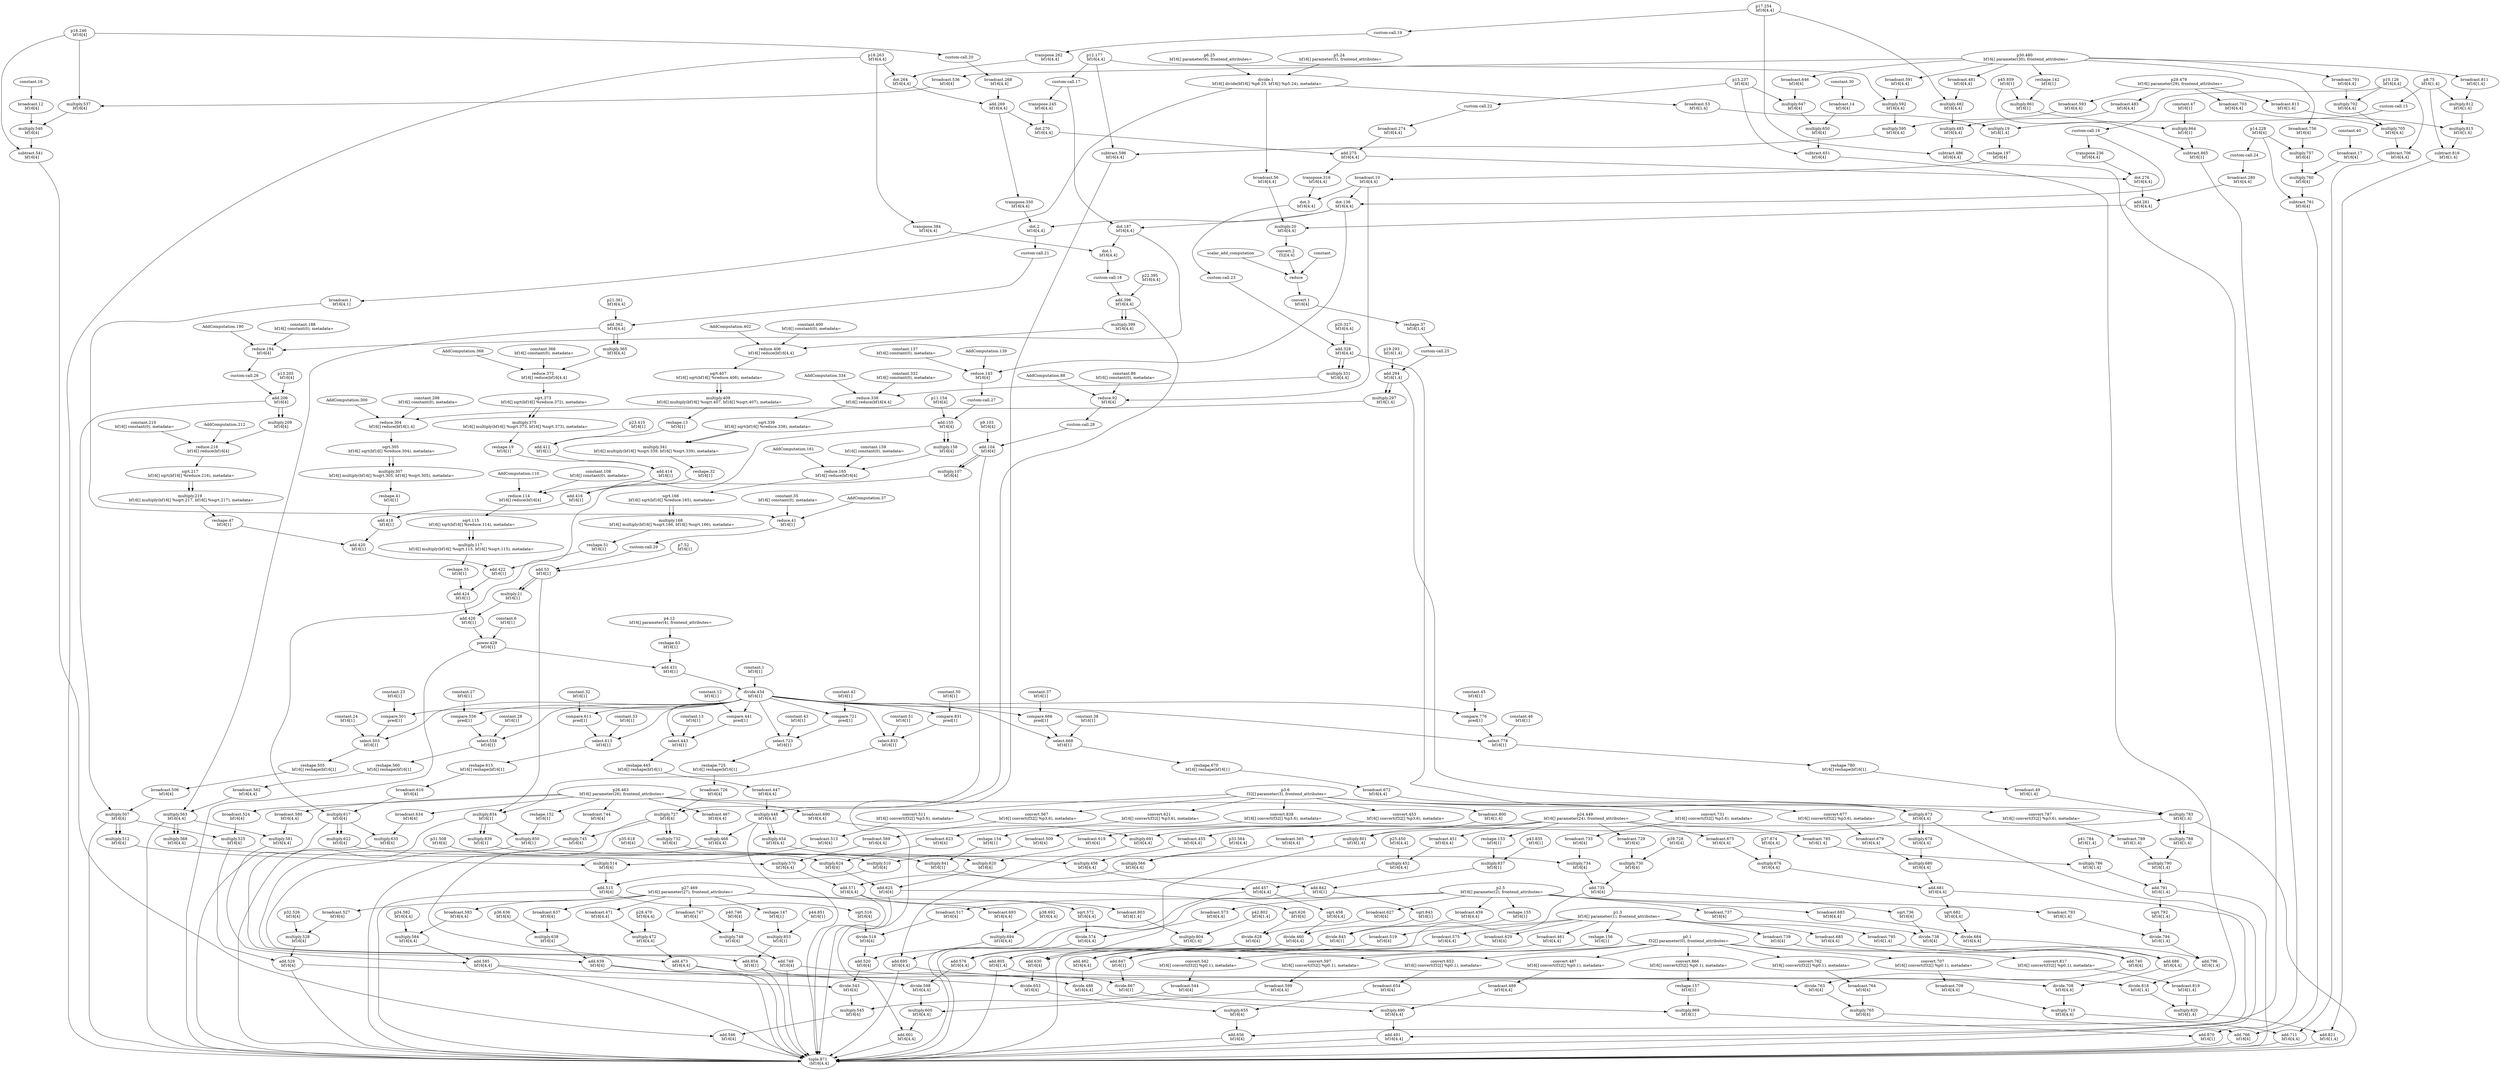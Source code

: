 digraph HloModule {
	"p17.254" [label="p17.254 \n bf16[4,4]"];
	"p30.480" [label="p30.480 \n bf16[] parameter(30), frontend_attributes="];
	"broadcast.481" [label="broadcast.481 \n bf16[4,4]"];
	"multiply.482" [label="multiply.482 \n bf16[4,4]"];
	"p29.479" [label="p29.479 \n bf16[] parameter(29), frontend_attributes="];
	"broadcast.483" [label="broadcast.483 \n bf16[4,4]"];
	"multiply.485" [label="multiply.485 \n bf16[4,4]"];
	"subtract.486" [label="subtract.486 \n bf16[4,4]"];
	"p28.470" [label="p28.470 \n bf16[4,4]"];
	"p27.469" [label="p27.469 \n bf16[] parameter(27), frontend_attributes="];
	"broadcast.471" [label="broadcast.471 \n bf16[4,4]"];
	"multiply.472" [label="multiply.472 \n bf16[4,4]"];
	"p22.395" [label="p22.395 \n bf16[4,4]"];
	"p6.25" [label="p6.25 \n bf16[] parameter(6), frontend_attributes="];
	"p5.24" [label="p5.24 \n bf16[] parameter(5), frontend_attributes="];
	"divide.1" [label="divide.1 \n bf16[] divide(bf16[] %p6.25, bf16[] %p5.24), metadata="];
	"broadcast.53" [label="broadcast.53 \n bf16[1,4]"];
	"p8.75" [label="p8.75 \n bf16[1,4]"];
	"multiply.19" [label="multiply.19 \n bf16[1,4]"];
	"reshape.197" [label="reshape.197 \n bf16[4]"];
	"broadcast.10" [label="broadcast.10 \n bf16[4,4]"];
	"p10.126" [label="p10.126 \n bf16[4,4]"];
	"dot.136" [label="dot.136 \n bf16[4,4]"];
	"p12.177" [label="p12.177 \n bf16[4,4]"];
	"dot.187" [label="dot.187 \n bf16[4,4]"];
	"p18.263" [label="p18.263 \n bf16[4,4]"];
	"transpose.384" [label="transpose.384 \n bf16[4,4]"];
	"dot.1" [label="dot.1 \n bf16[4,4]"];
	"add.396" [label="add.396 \n bf16[4,4]"];
	"constant.1" [label="constant.1 \n bf16[1]"];
	"p23.410" [label="p23.410 \n bf16[1]"];
	"multiply.399" [label="multiply.399 \n bf16[4,4]"];
	"constant.400" [label="constant.400 \n bf16[] constant(0), metadata="];
	"reduce.406" [label="reduce.406 \n bf16[] reduce(bf16[4,4]"];
	"sqrt.407" [label="sqrt.407 \n bf16[] sqrt(bf16[] %reduce.406), metadata="];
	"multiply.409" [label="multiply.409 \n bf16[] multiply(bf16[] %sqrt.407, bf16[] %sqrt.407), metadata="];
	"reshape.13" [label="reshape.13 \n bf16[1]"];
	"add.412" [label="add.412 \n bf16[1]"];
	"p21.361" [label="p21.361 \n bf16[4,4]"];
	"transpose.262" [label="transpose.262 \n bf16[4,4]"];
	"dot.264" [label="dot.264 \n bf16[4,4]"];
	"p16.246" [label="p16.246 \n bf16[4]"];
	"broadcast.268" [label="broadcast.268 \n bf16[4,4]"];
	"add.269" [label="add.269 \n bf16[4,4]"];
	"transpose.350" [label="transpose.350 \n bf16[4,4]"];
	"dot.2" [label="dot.2 \n bf16[4,4]"];
	"add.362" [label="add.362 \n bf16[4,4]"];
	"multiply.365" [label="multiply.365 \n bf16[4,4]"];
	"constant.366" [label="constant.366 \n bf16[] constant(0), metadata="];
	"reduce.372" [label="reduce.372 \n bf16[] reduce(bf16[4,4]"];
	"sqrt.373" [label="sqrt.373 \n bf16[] sqrt(bf16[] %reduce.372), metadata="];
	"multiply.375" [label="multiply.375 \n bf16[] multiply(bf16[] %sqrt.373, bf16[] %sqrt.373), metadata="];
	"reshape.19" [label="reshape.19 \n bf16[1]"];
	"add.414" [label="add.414 \n bf16[1]"];
	"p20.327" [label="p20.327 \n bf16[4,4]"];
	"transpose.245" [label="transpose.245 \n bf16[4,4]"];
	"dot.270" [label="dot.270 \n bf16[4,4]"];
	"p15.237" [label="p15.237 \n bf16[4]"];
	"broadcast.274" [label="broadcast.274 \n bf16[4,4]"];
	"add.275" [label="add.275 \n bf16[4,4]"];
	"transpose.316" [label="transpose.316 \n bf16[4,4]"];
	"dot.3" [label="dot.3 \n bf16[4,4]"];
	"add.328" [label="add.328 \n bf16[4,4]"];
	"multiply.331" [label="multiply.331 \n bf16[4,4]"];
	"constant.332" [label="constant.332 \n bf16[] constant(0), metadata="];
	"reduce.338" [label="reduce.338 \n bf16[] reduce(bf16[4,4]"];
	"sqrt.339" [label="sqrt.339 \n bf16[] sqrt(bf16[] %reduce.338), metadata="];
	"multiply.341" [label="multiply.341 \n bf16[] multiply(bf16[] %sqrt.339, bf16[] %sqrt.339), metadata="];
	"reshape.32" [label="reshape.32 \n bf16[1]"];
	"add.416" [label="add.416 \n bf16[1]"];
	"p19.293" [label="p19.293 \n bf16[1,4]"];
	"transpose.236" [label="transpose.236 \n bf16[4,4]"];
	"dot.276" [label="dot.276 \n bf16[4,4]"];
	"p14.228" [label="p14.228 \n bf16[4]"];
	"broadcast.280" [label="broadcast.280 \n bf16[4,4]"];
	"add.281" [label="add.281 \n bf16[4,4]"];
	"broadcast.56" [label="broadcast.56 \n bf16[4,4]"];
	"multiply.20" [label="multiply.20 \n bf16[4,4]"];
	"convert.2" [label="convert.2 \n f32[4,4]"];
	"convert.1" [label="convert.1 \n bf16[4]"];
	"reshape.37" [label="reshape.37 \n bf16[1,4]"];
	"add.294" [label="add.294 \n bf16[1,4]"];
	"multiply.297" [label="multiply.297 \n bf16[1,4]"];
	"constant.298" [label="constant.298 \n bf16[] constant(0), metadata="];
	"reduce.304" [label="reduce.304 \n bf16[] reduce(bf16[1,4]"];
	"sqrt.305" [label="sqrt.305 \n bf16[] sqrt(bf16[] %reduce.304), metadata="];
	"multiply.307" [label="multiply.307 \n bf16[] multiply(bf16[] %sqrt.305, bf16[] %sqrt.305), metadata="];
	"reshape.41" [label="reshape.41 \n bf16[1]"];
	"add.418" [label="add.418 \n bf16[1]"];
	"p13.205" [label="p13.205 \n bf16[4]"];
	"constant.188" [label="constant.188 \n bf16[] constant(0), metadata="];
	"reduce.194" [label="reduce.194 \n bf16[4]"];
	"add.206" [label="add.206 \n bf16[4]"];
	"multiply.209" [label="multiply.209 \n bf16[4]"];
	"constant.210" [label="constant.210 \n bf16[] constant(0), metadata="];
	"reduce.216" [label="reduce.216 \n bf16[] reduce(bf16[4]"];
	"sqrt.217" [label="sqrt.217 \n bf16[] sqrt(bf16[] %reduce.216), metadata="];
	"multiply.219" [label="multiply.219 \n bf16[] multiply(bf16[] %sqrt.217, bf16[] %sqrt.217), metadata="];
	"reshape.47" [label="reshape.47 \n bf16[1]"];
	"add.420" [label="add.420 \n bf16[1]"];
	"p11.154" [label="p11.154 \n bf16[4]"];
	"constant.137" [label="constant.137 \n bf16[] constant(0), metadata="];
	"reduce.143" [label="reduce.143 \n bf16[4]"];
	"add.155" [label="add.155 \n bf16[4]"];
	"multiply.158" [label="multiply.158 \n bf16[4]"];
	"constant.159" [label="constant.159 \n bf16[] constant(0), metadata="];
	"reduce.165" [label="reduce.165 \n bf16[] reduce(bf16[4]"];
	"sqrt.166" [label="sqrt.166 \n bf16[] sqrt(bf16[] %reduce.165), metadata="];
	"multiply.168" [label="multiply.168 \n bf16[] multiply(bf16[] %sqrt.166, bf16[] %sqrt.166), metadata="];
	"reshape.51" [label="reshape.51 \n bf16[1]"];
	"add.422" [label="add.422 \n bf16[1]"];
	"p9.103" [label="p9.103 \n bf16[4]"];
	"constant.86" [label="constant.86 \n bf16[] constant(0), metadata="];
	"reduce.92" [label="reduce.92 \n bf16[4]"];
	"add.104" [label="add.104 \n bf16[4]"];
	"multiply.107" [label="multiply.107 \n bf16[4]"];
	"constant.108" [label="constant.108 \n bf16[] constant(0), metadata="];
	"reduce.114" [label="reduce.114 \n bf16[] reduce(bf16[4]"];
	"sqrt.115" [label="sqrt.115 \n bf16[] sqrt(bf16[] %reduce.114), metadata="];
	"multiply.117" [label="multiply.117 \n bf16[] multiply(bf16[] %sqrt.115, bf16[] %sqrt.115), metadata="];
	"reshape.55" [label="reshape.55 \n bf16[1]"];
	"add.424" [label="add.424 \n bf16[1]"];
	"p7.52" [label="p7.52 \n bf16[1]"];
	"broadcast.1" [label="broadcast.1 \n bf16[4,1]"];
	"constant.35" [label="constant.35 \n bf16[] constant(0), metadata="];
	"reduce.41" [label="reduce.41 \n bf16[1]"];
	"add.53" [label="add.53 \n bf16[1]"];
	"multiply.21" [label="multiply.21 \n bf16[1]"];
	"add.426" [label="add.426 \n bf16[1]"];
	"constant.6" [label="constant.6 \n bf16[1]"];
	"power.429" [label="power.429 \n bf16[1]"];
	"p4.12" [label="p4.12 \n bf16[] parameter(4), frontend_attributes="];
	"reshape.63" [label="reshape.63 \n bf16[1]"];
	"add.431" [label="add.431 \n bf16[1]"];
	"divide.434" [label="divide.434 \n bf16[1]"];
	"constant.12" [label="constant.12 \n bf16[1]"];
	"compare.441" [label="compare.441 \n pred[1]"];
	"constant.13" [label="constant.13 \n bf16[1]"];
	"select.443" [label="select.443 \n bf16[1]"];
	"reshape.445" [label="reshape.445 \n bf16[] reshape(bf16[1]"];
	"broadcast.447" [label="broadcast.447 \n bf16[4,4]"];
	"multiply.448" [label="multiply.448 \n bf16[4,4]"];
	"p26.463" [label="p26.463 \n bf16[] parameter(26), frontend_attributes="];
	"broadcast.467" [label="broadcast.467 \n bf16[4,4]"];
	"multiply.468" [label="multiply.468 \n bf16[4,4]"];
	"add.473" [label="add.473 \n bf16[4,4]"];
	"p25.450" [label="p25.450 \n bf16[4,4]"];
	"p24.449" [label="p24.449 \n bf16[] parameter(24), frontend_attributes="];
	"broadcast.451" [label="broadcast.451 \n bf16[4,4]"];
	"multiply.452" [label="multiply.452 \n bf16[4,4]"];
	"multiply.454" [label="multiply.454 \n bf16[4,4]"];
	"p3.6" [label="p3.6 \n f32[] parameter(3), frontend_attributes="];
	"convert.453" [label="convert.453 \n bf16[] convert(f32[] %p3.6), metadata="];
	"broadcast.455" [label="broadcast.455 \n bf16[4,4]"];
	"multiply.456" [label="multiply.456 \n bf16[4,4]"];
	"add.457" [label="add.457 \n bf16[4,4]"];
	"sqrt.458" [label="sqrt.458 \n bf16[4,4]"];
	"p2.5" [label="p2.5 \n bf16[] parameter(2), frontend_attributes="];
	"broadcast.459" [label="broadcast.459 \n bf16[4,4]"];
	"divide.460" [label="divide.460 \n bf16[4,4]"];
	"p1.3" [label="p1.3 \n bf16[] parameter(1), frontend_attributes="];
	"broadcast.461" [label="broadcast.461 \n bf16[4,4]"];
	"add.462" [label="add.462 \n bf16[4,4]"];
	"divide.488" [label="divide.488 \n bf16[4,4]"];
	"p0.1" [label="p0.1 \n f32[] parameter(0), frontend_attributes="];
	"convert.487" [label="convert.487 \n bf16[] convert(f32[] %p0.1), metadata="];
	"broadcast.489" [label="broadcast.489 \n bf16[4,4]"];
	"multiply.490" [label="multiply.490 \n bf16[4,4]"];
	"add.491" [label="add.491 \n bf16[4,4]"];
	"broadcast.536" [label="broadcast.536 \n bf16[4]"];
	"multiply.537" [label="multiply.537 \n bf16[4]"];
	"broadcast.12" [label="broadcast.12 \n bf16[4]"];
	"multiply.540" [label="multiply.540 \n bf16[4]"];
	"subtract.541" [label="subtract.541 \n bf16[4]"];
	"p32.526" [label="p32.526 \n bf16[4]"];
	"broadcast.527" [label="broadcast.527 \n bf16[4]"];
	"multiply.528" [label="multiply.528 \n bf16[4]"];
	"constant.23" [label="constant.23 \n bf16[1]"];
	"compare.501" [label="compare.501 \n pred[1]"];
	"constant.24" [label="constant.24 \n bf16[1]"];
	"select.503" [label="select.503 \n bf16[1]"];
	"reshape.505" [label="reshape.505 \n bf16[] reshape(bf16[1]"];
	"broadcast.506" [label="broadcast.506 \n bf16[4]"];
	"multiply.507" [label="multiply.507 \n bf16[4]"];
	"broadcast.524" [label="broadcast.524 \n bf16[4]"];
	"multiply.525" [label="multiply.525 \n bf16[4]"];
	"add.529" [label="add.529 \n bf16[4]"];
	"p31.508" [label="p31.508 \n bf16[4]"];
	"broadcast.509" [label="broadcast.509 \n bf16[4]"];
	"multiply.510" [label="multiply.510 \n bf16[4]"];
	"multiply.512" [label="multiply.512 \n bf16[4]"];
	"convert.511" [label="convert.511 \n bf16[] convert(f32[] %p3.6), metadata="];
	"broadcast.513" [label="broadcast.513 \n bf16[4]"];
	"multiply.514" [label="multiply.514 \n bf16[4]"];
	"add.515" [label="add.515 \n bf16[4]"];
	"sqrt.516" [label="sqrt.516 \n bf16[4]"];
	"broadcast.517" [label="broadcast.517 \n bf16[4]"];
	"divide.518" [label="divide.518 \n bf16[4]"];
	"broadcast.519" [label="broadcast.519 \n bf16[4]"];
	"add.520" [label="add.520 \n bf16[4]"];
	"divide.543" [label="divide.543 \n bf16[4]"];
	"convert.542" [label="convert.542 \n bf16[] convert(f32[] %p0.1), metadata="];
	"broadcast.544" [label="broadcast.544 \n bf16[4]"];
	"multiply.545" [label="multiply.545 \n bf16[4]"];
	"add.546" [label="add.546 \n bf16[4]"];
	"broadcast.591" [label="broadcast.591 \n bf16[4,4]"];
	"multiply.592" [label="multiply.592 \n bf16[4,4]"];
	"broadcast.593" [label="broadcast.593 \n bf16[4,4]"];
	"multiply.595" [label="multiply.595 \n bf16[4,4]"];
	"subtract.596" [label="subtract.596 \n bf16[4,4]"];
	"p34.582" [label="p34.582 \n bf16[4,4]"];
	"broadcast.583" [label="broadcast.583 \n bf16[4,4]"];
	"multiply.584" [label="multiply.584 \n bf16[4,4]"];
	"constant.27" [label="constant.27 \n bf16[1]"];
	"compare.556" [label="compare.556 \n pred[1]"];
	"constant.28" [label="constant.28 \n bf16[1]"];
	"select.558" [label="select.558 \n bf16[1]"];
	"reshape.560" [label="reshape.560 \n bf16[] reshape(bf16[1]"];
	"broadcast.562" [label="broadcast.562 \n bf16[4,4]"];
	"multiply.563" [label="multiply.563 \n bf16[4,4]"];
	"broadcast.580" [label="broadcast.580 \n bf16[4,4]"];
	"multiply.581" [label="multiply.581 \n bf16[4,4]"];
	"add.585" [label="add.585 \n bf16[4,4]"];
	"p33.564" [label="p33.564 \n bf16[4,4]"];
	"broadcast.565" [label="broadcast.565 \n bf16[4,4]"];
	"multiply.566" [label="multiply.566 \n bf16[4,4]"];
	"multiply.568" [label="multiply.568 \n bf16[4,4]"];
	"convert.567" [label="convert.567 \n bf16[] convert(f32[] %p3.6), metadata="];
	"broadcast.569" [label="broadcast.569 \n bf16[4,4]"];
	"multiply.570" [label="multiply.570 \n bf16[4,4]"];
	"add.571" [label="add.571 \n bf16[4,4]"];
	"sqrt.572" [label="sqrt.572 \n bf16[4,4]"];
	"broadcast.573" [label="broadcast.573 \n bf16[4,4]"];
	"divide.574" [label="divide.574 \n bf16[4,4]"];
	"broadcast.575" [label="broadcast.575 \n bf16[4,4]"];
	"add.576" [label="add.576 \n bf16[4,4]"];
	"divide.598" [label="divide.598 \n bf16[4,4]"];
	"convert.597" [label="convert.597 \n bf16[] convert(f32[] %p0.1), metadata="];
	"broadcast.599" [label="broadcast.599 \n bf16[4,4]"];
	"multiply.600" [label="multiply.600 \n bf16[4,4]"];
	"add.601" [label="add.601 \n bf16[4,4]"];
	"broadcast.646" [label="broadcast.646 \n bf16[4]"];
	"multiply.647" [label="multiply.647 \n bf16[4]"];
	"broadcast.14" [label="broadcast.14 \n bf16[4]"];
	"multiply.650" [label="multiply.650 \n bf16[4]"];
	"subtract.651" [label="subtract.651 \n bf16[4]"];
	"p36.636" [label="p36.636 \n bf16[4]"];
	"broadcast.637" [label="broadcast.637 \n bf16[4]"];
	"multiply.638" [label="multiply.638 \n bf16[4]"];
	"constant.32" [label="constant.32 \n bf16[1]"];
	"compare.611" [label="compare.611 \n pred[1]"];
	"constant.33" [label="constant.33 \n bf16[1]"];
	"select.613" [label="select.613 \n bf16[1]"];
	"reshape.615" [label="reshape.615 \n bf16[] reshape(bf16[1]"];
	"broadcast.616" [label="broadcast.616 \n bf16[4]"];
	"multiply.617" [label="multiply.617 \n bf16[4]"];
	"broadcast.634" [label="broadcast.634 \n bf16[4]"];
	"multiply.635" [label="multiply.635 \n bf16[4]"];
	"add.639" [label="add.639 \n bf16[4]"];
	"p35.618" [label="p35.618 \n bf16[4]"];
	"broadcast.619" [label="broadcast.619 \n bf16[4]"];
	"multiply.620" [label="multiply.620 \n bf16[4]"];
	"multiply.622" [label="multiply.622 \n bf16[4]"];
	"convert.621" [label="convert.621 \n bf16[] convert(f32[] %p3.6), metadata="];
	"broadcast.623" [label="broadcast.623 \n bf16[4]"];
	"multiply.624" [label="multiply.624 \n bf16[4]"];
	"add.625" [label="add.625 \n bf16[4]"];
	"sqrt.626" [label="sqrt.626 \n bf16[4]"];
	"broadcast.627" [label="broadcast.627 \n bf16[4]"];
	"divide.628" [label="divide.628 \n bf16[4]"];
	"broadcast.629" [label="broadcast.629 \n bf16[4]"];
	"add.630" [label="add.630 \n bf16[4]"];
	"divide.653" [label="divide.653 \n bf16[4]"];
	"convert.652" [label="convert.652 \n bf16[] convert(f32[] %p0.1), metadata="];
	"broadcast.654" [label="broadcast.654 \n bf16[4]"];
	"multiply.655" [label="multiply.655 \n bf16[4]"];
	"add.656" [label="add.656 \n bf16[4]"];
	"broadcast.701" [label="broadcast.701 \n bf16[4,4]"];
	"multiply.702" [label="multiply.702 \n bf16[4,4]"];
	"broadcast.703" [label="broadcast.703 \n bf16[4,4]"];
	"multiply.705" [label="multiply.705 \n bf16[4,4]"];
	"subtract.706" [label="subtract.706 \n bf16[4,4]"];
	"p38.692" [label="p38.692 \n bf16[4,4]"];
	"broadcast.693" [label="broadcast.693 \n bf16[4,4]"];
	"multiply.694" [label="multiply.694 \n bf16[4,4]"];
	"constant.37" [label="constant.37 \n bf16[1]"];
	"compare.666" [label="compare.666 \n pred[1]"];
	"constant.38" [label="constant.38 \n bf16[1]"];
	"select.668" [label="select.668 \n bf16[1]"];
	"reshape.670" [label="reshape.670 \n bf16[] reshape(bf16[1]"];
	"broadcast.672" [label="broadcast.672 \n bf16[4,4]"];
	"multiply.673" [label="multiply.673 \n bf16[4,4]"];
	"broadcast.690" [label="broadcast.690 \n bf16[4,4]"];
	"multiply.691" [label="multiply.691 \n bf16[4,4]"];
	"add.695" [label="add.695 \n bf16[4,4]"];
	"p37.674" [label="p37.674 \n bf16[4,4]"];
	"broadcast.675" [label="broadcast.675 \n bf16[4,4]"];
	"multiply.676" [label="multiply.676 \n bf16[4,4]"];
	"multiply.678" [label="multiply.678 \n bf16[4,4]"];
	"convert.677" [label="convert.677 \n bf16[] convert(f32[] %p3.6), metadata="];
	"broadcast.679" [label="broadcast.679 \n bf16[4,4]"];
	"multiply.680" [label="multiply.680 \n bf16[4,4]"];
	"add.681" [label="add.681 \n bf16[4,4]"];
	"sqrt.682" [label="sqrt.682 \n bf16[4,4]"];
	"broadcast.683" [label="broadcast.683 \n bf16[4,4]"];
	"divide.684" [label="divide.684 \n bf16[4,4]"];
	"broadcast.685" [label="broadcast.685 \n bf16[4,4]"];
	"add.686" [label="add.686 \n bf16[4,4]"];
	"divide.708" [label="divide.708 \n bf16[4,4]"];
	"convert.707" [label="convert.707 \n bf16[] convert(f32[] %p0.1), metadata="];
	"broadcast.709" [label="broadcast.709 \n bf16[4,4]"];
	"multiply.710" [label="multiply.710 \n bf16[4,4]"];
	"add.711" [label="add.711 \n bf16[4,4]"];
	"broadcast.756" [label="broadcast.756 \n bf16[4]"];
	"multiply.757" [label="multiply.757 \n bf16[4]"];
	"broadcast.17" [label="broadcast.17 \n bf16[4]"];
	"multiply.760" [label="multiply.760 \n bf16[4]"];
	"subtract.761" [label="subtract.761 \n bf16[4]"];
	"p40.746" [label="p40.746 \n bf16[4]"];
	"broadcast.747" [label="broadcast.747 \n bf16[4]"];
	"multiply.748" [label="multiply.748 \n bf16[4]"];
	"constant.42" [label="constant.42 \n bf16[1]"];
	"compare.721" [label="compare.721 \n pred[1]"];
	"constant.43" [label="constant.43 \n bf16[1]"];
	"select.723" [label="select.723 \n bf16[1]"];
	"reshape.725" [label="reshape.725 \n bf16[] reshape(bf16[1]"];
	"broadcast.726" [label="broadcast.726 \n bf16[4]"];
	"multiply.727" [label="multiply.727 \n bf16[4]"];
	"broadcast.744" [label="broadcast.744 \n bf16[4]"];
	"multiply.745" [label="multiply.745 \n bf16[4]"];
	"add.749" [label="add.749 \n bf16[4]"];
	"p39.728" [label="p39.728 \n bf16[4]"];
	"broadcast.729" [label="broadcast.729 \n bf16[4]"];
	"multiply.730" [label="multiply.730 \n bf16[4]"];
	"multiply.732" [label="multiply.732 \n bf16[4]"];
	"convert.731" [label="convert.731 \n bf16[] convert(f32[] %p3.6), metadata="];
	"broadcast.733" [label="broadcast.733 \n bf16[4]"];
	"multiply.734" [label="multiply.734 \n bf16[4]"];
	"add.735" [label="add.735 \n bf16[4]"];
	"sqrt.736" [label="sqrt.736 \n bf16[4]"];
	"broadcast.737" [label="broadcast.737 \n bf16[4]"];
	"divide.738" [label="divide.738 \n bf16[4]"];
	"broadcast.739" [label="broadcast.739 \n bf16[4]"];
	"add.740" [label="add.740 \n bf16[4]"];
	"divide.763" [label="divide.763 \n bf16[4]"];
	"convert.762" [label="convert.762 \n bf16[] convert(f32[] %p0.1), metadata="];
	"broadcast.764" [label="broadcast.764 \n bf16[4]"];
	"multiply.765" [label="multiply.765 \n bf16[4]"];
	"add.766" [label="add.766 \n bf16[4]"];
	"broadcast.811" [label="broadcast.811 \n bf16[1,4]"];
	"multiply.812" [label="multiply.812 \n bf16[1,4]"];
	"broadcast.813" [label="broadcast.813 \n bf16[1,4]"];
	"multiply.815" [label="multiply.815 \n bf16[1,4]"];
	"subtract.816" [label="subtract.816 \n bf16[1,4]"];
	"p42.802" [label="p42.802 \n bf16[1,4]"];
	"broadcast.803" [label="broadcast.803 \n bf16[1,4]"];
	"multiply.804" [label="multiply.804 \n bf16[1,4]"];
	"constant.45" [label="constant.45 \n bf16[1]"];
	"compare.776" [label="compare.776 \n pred[1]"];
	"constant.46" [label="constant.46 \n bf16[1]"];
	"select.778" [label="select.778 \n bf16[1]"];
	"reshape.780" [label="reshape.780 \n bf16[] reshape(bf16[1]"];
	"broadcast.49" [label="broadcast.49 \n bf16[1,4]"];
	"multiply.783" [label="multiply.783 \n bf16[1,4]"];
	"broadcast.800" [label="broadcast.800 \n bf16[1,4]"];
	"multiply.801" [label="multiply.801 \n bf16[1,4]"];
	"add.805" [label="add.805 \n bf16[1,4]"];
	"p41.784" [label="p41.784 \n bf16[1,4]"];
	"broadcast.785" [label="broadcast.785 \n bf16[1,4]"];
	"multiply.786" [label="multiply.786 \n bf16[1,4]"];
	"multiply.788" [label="multiply.788 \n bf16[1,4]"];
	"convert.787" [label="convert.787 \n bf16[] convert(f32[] %p3.6), metadata="];
	"broadcast.789" [label="broadcast.789 \n bf16[1,4]"];
	"multiply.790" [label="multiply.790 \n bf16[1,4]"];
	"add.791" [label="add.791 \n bf16[1,4]"];
	"sqrt.792" [label="sqrt.792 \n bf16[1,4]"];
	"broadcast.793" [label="broadcast.793 \n bf16[1,4]"];
	"divide.794" [label="divide.794 \n bf16[1,4]"];
	"broadcast.795" [label="broadcast.795 \n bf16[1,4]"];
	"add.796" [label="add.796 \n bf16[1,4]"];
	"divide.818" [label="divide.818 \n bf16[1,4]"];
	"convert.817" [label="convert.817 \n bf16[] convert(f32[] %p0.1), metadata="];
	"broadcast.819" [label="broadcast.819 \n bf16[1,4]"];
	"multiply.820" [label="multiply.820 \n bf16[1,4]"];
	"add.821" [label="add.821 \n bf16[1,4]"];
	"p45.859" [label="p45.859 \n bf16[1]"];
	"reshape.142" [label="reshape.142 \n bf16[1]"];
	"multiply.861" [label="multiply.861 \n bf16[1]"];
	"constant.47" [label="constant.47 \n bf16[1]"];
	"multiply.864" [label="multiply.864 \n bf16[1]"];
	"subtract.865" [label="subtract.865 \n bf16[1]"];
	"p44.851" [label="p44.851 \n bf16[1]"];
	"reshape.147" [label="reshape.147 \n bf16[1]"];
	"multiply.853" [label="multiply.853 \n bf16[1]"];
	"constant.50" [label="constant.50 \n bf16[1]"];
	"compare.831" [label="compare.831 \n pred[1]"];
	"constant.51" [label="constant.51 \n bf16[1]"];
	"select.833" [label="select.833 \n bf16[1]"];
	"multiply.834" [label="multiply.834 \n bf16[1]"];
	"reshape.152" [label="reshape.152 \n bf16[1]"];
	"multiply.850" [label="multiply.850 \n bf16[1]"];
	"add.854" [label="add.854 \n bf16[1]"];
	"p43.835" [label="p43.835 \n bf16[1]"];
	"reshape.153" [label="reshape.153 \n bf16[1]"];
	"multiply.837" [label="multiply.837 \n bf16[1]"];
	"multiply.839" [label="multiply.839 \n bf16[1]"];
	"convert.838" [label="convert.838 \n bf16[] convert(f32[] %p3.6), metadata="];
	"reshape.154" [label="reshape.154 \n bf16[1]"];
	"multiply.841" [label="multiply.841 \n bf16[1]"];
	"add.842" [label="add.842 \n bf16[1]"];
	"sqrt.843" [label="sqrt.843 \n bf16[1]"];
	"reshape.155" [label="reshape.155 \n bf16[1]"];
	"divide.845" [label="divide.845 \n bf16[1]"];
	"reshape.156" [label="reshape.156 \n bf16[1]"];
	"add.847" [label="add.847 \n bf16[1]"];
	"divide.867" [label="divide.867 \n bf16[1]"];
	"convert.866" [label="convert.866 \n bf16[] convert(f32[] %p0.1), metadata="];
	"reshape.157" [label="reshape.157 \n bf16[1]"];
	"multiply.869" [label="multiply.869 \n bf16[1]"];
	"add.870" [label="add.870 \n bf16[1]"];
	"tuple.871" [label="tuple.871 \n (bf16[4,4]"]; 
 	"p30.480" -> "broadcast.481";
	"p17.254" -> "multiply.482";
	"broadcast.481" -> "multiply.482";
	"p29.479" -> "broadcast.483";
	"multiply.482" -> "multiply.485";
	"broadcast.483" -> "multiply.485";
	"p17.254" -> "subtract.486";
	"multiply.485" -> "subtract.486";
	"p27.469" -> "broadcast.471";
	"p28.470" -> "multiply.472";
	"broadcast.471" -> "multiply.472";
	"p6.25" -> "divide.1";
	"p5.24" -> "divide.1";
	"divide.1" -> "broadcast.53";
	"p8.75" -> "custom-call.15";
	"broadcast.53" -> "multiply.19";
	"custom-call.15" -> "multiply.19";
	"multiply.19" -> "reshape.197";
	"reshape.197" -> "broadcast.10";
	"p10.126" -> "custom-call.16";
	"broadcast.10" -> "dot.136";
	"custom-call.16" -> "dot.136";
	"p12.177" -> "custom-call.17";
	"dot.136" -> "dot.187";
	"custom-call.17" -> "dot.187";
	"p18.263" -> "transpose.384";
	"dot.187" -> "dot.1";
	"transpose.384" -> "dot.1";
	"dot.1" -> "custom-call.18";
	"p22.395" -> "add.396";
	"custom-call.18" -> "add.396";
	"add.396" -> "multiply.399";
	"add.396" -> "multiply.399";
	"multiply.399" -> "reduce.406";
	"constant.400" -> "reduce.406";
	"AddComputation.402" -> "reduce.406";
	"reduce.406" -> "sqrt.407";
	"sqrt.407" -> "multiply.409";
	"sqrt.407" -> "multiply.409";
	"multiply.409" -> "reshape.13";
	"p23.410" -> "add.412";
	"reshape.13" -> "add.412";
	"p17.254" -> "custom-call.19";
	"custom-call.19" -> "transpose.262";
	"p18.263" -> "dot.264";
	"transpose.262" -> "dot.264";
	"p16.246" -> "custom-call.20";
	"custom-call.20" -> "broadcast.268";
	"dot.264" -> "add.269";
	"broadcast.268" -> "add.269";
	"add.269" -> "transpose.350";
	"dot.136" -> "dot.2";
	"transpose.350" -> "dot.2";
	"dot.2" -> "custom-call.21";
	"p21.361" -> "add.362";
	"custom-call.21" -> "add.362";
	"add.362" -> "multiply.365";
	"add.362" -> "multiply.365";
	"multiply.365" -> "reduce.372";
	"constant.366" -> "reduce.372";
	"AddComputation.368" -> "reduce.372";
	"reduce.372" -> "sqrt.373";
	"sqrt.373" -> "multiply.375";
	"sqrt.373" -> "multiply.375";
	"multiply.375" -> "reshape.19";
	"add.412" -> "add.414";
	"reshape.19" -> "add.414";
	"custom-call.17" -> "transpose.245";
	"add.269" -> "dot.270";
	"transpose.245" -> "dot.270";
	"p15.237" -> "custom-call.22";
	"custom-call.22" -> "broadcast.274";
	"dot.270" -> "add.275";
	"broadcast.274" -> "add.275";
	"add.275" -> "transpose.316";
	"broadcast.10" -> "dot.3";
	"transpose.316" -> "dot.3";
	"dot.3" -> "custom-call.23";
	"p20.327" -> "add.328";
	"custom-call.23" -> "add.328";
	"add.328" -> "multiply.331";
	"add.328" -> "multiply.331";
	"multiply.331" -> "reduce.338";
	"constant.332" -> "reduce.338";
	"AddComputation.334" -> "reduce.338";
	"reduce.338" -> "sqrt.339";
	"sqrt.339" -> "multiply.341";
	"sqrt.339" -> "multiply.341";
	"multiply.341" -> "reshape.32";
	"add.414" -> "add.416";
	"reshape.32" -> "add.416";
	"custom-call.16" -> "transpose.236";
	"add.275" -> "dot.276";
	"transpose.236" -> "dot.276";
	"p14.228" -> "custom-call.24";
	"custom-call.24" -> "broadcast.280";
	"dot.276" -> "add.281";
	"broadcast.280" -> "add.281";
	"divide.1" -> "broadcast.56";
	"add.281" -> "multiply.20";
	"broadcast.56" -> "multiply.20";
	"multiply.20" -> "convert.2";
	"convert.2" -> "reduce";
	"constant" -> "reduce";
	"scalar_add_computation" -> "reduce";
	"reduce" -> "convert.1";
	"convert.1" -> "reshape.37";
	"reshape.37" -> "custom-call.25";
	"p19.293" -> "add.294";
	"custom-call.25" -> "add.294";
	"add.294" -> "multiply.297";
	"add.294" -> "multiply.297";
	"multiply.297" -> "reduce.304";
	"constant.298" -> "reduce.304";
	"AddComputation.300" -> "reduce.304";
	"reduce.304" -> "sqrt.305";
	"sqrt.305" -> "multiply.307";
	"sqrt.305" -> "multiply.307";
	"multiply.307" -> "reshape.41";
	"add.416" -> "add.418";
	"reshape.41" -> "add.418";
	"dot.187" -> "reduce.194";
	"constant.188" -> "reduce.194";
	"AddComputation.190" -> "reduce.194";
	"reduce.194" -> "custom-call.26";
	"p13.205" -> "add.206";
	"custom-call.26" -> "add.206";
	"add.206" -> "multiply.209";
	"add.206" -> "multiply.209";
	"multiply.209" -> "reduce.216";
	"constant.210" -> "reduce.216";
	"AddComputation.212" -> "reduce.216";
	"reduce.216" -> "sqrt.217";
	"sqrt.217" -> "multiply.219";
	"sqrt.217" -> "multiply.219";
	"multiply.219" -> "reshape.47";
	"add.418" -> "add.420";
	"reshape.47" -> "add.420";
	"dot.136" -> "reduce.143";
	"constant.137" -> "reduce.143";
	"AddComputation.139" -> "reduce.143";
	"reduce.143" -> "custom-call.27";
	"p11.154" -> "add.155";
	"custom-call.27" -> "add.155";
	"add.155" -> "multiply.158";
	"add.155" -> "multiply.158";
	"multiply.158" -> "reduce.165";
	"constant.159" -> "reduce.165";
	"AddComputation.161" -> "reduce.165";
	"reduce.165" -> "sqrt.166";
	"sqrt.166" -> "multiply.168";
	"sqrt.166" -> "multiply.168";
	"multiply.168" -> "reshape.51";
	"add.420" -> "add.422";
	"reshape.51" -> "add.422";
	"broadcast.10" -> "reduce.92";
	"constant.86" -> "reduce.92";
	"AddComputation.88" -> "reduce.92";
	"reduce.92" -> "custom-call.28";
	"p9.103" -> "add.104";
	"custom-call.28" -> "add.104";
	"add.104" -> "multiply.107";
	"add.104" -> "multiply.107";
	"multiply.107" -> "reduce.114";
	"constant.108" -> "reduce.114";
	"AddComputation.110" -> "reduce.114";
	"reduce.114" -> "sqrt.115";
	"sqrt.115" -> "multiply.117";
	"sqrt.115" -> "multiply.117";
	"multiply.117" -> "reshape.55";
	"add.422" -> "add.424";
	"reshape.55" -> "add.424";
	"divide.1" -> "broadcast.1";
	"broadcast.1" -> "reduce.41";
	"constant.35" -> "reduce.41";
	"AddComputation.37" -> "reduce.41";
	"reduce.41" -> "custom-call.29";
	"p7.52" -> "add.53";
	"custom-call.29" -> "add.53";
	"add.53" -> "multiply.21";
	"add.53" -> "multiply.21";
	"add.424" -> "add.426";
	"multiply.21" -> "add.426";
	"add.426" -> "power.429";
	"constant.6" -> "power.429";
	"p4.12" -> "reshape.63";
	"power.429" -> "add.431";
	"reshape.63" -> "add.431";
	"constant.1" -> "divide.434";
	"add.431" -> "divide.434";
	"divide.434" -> "compare.441";
	"constant.12" -> "compare.441";
	"compare.441" -> "select.443";
	"divide.434" -> "select.443";
	"constant.13" -> "select.443";
	"select.443" -> "reshape.445";
	"reshape.445" -> "broadcast.447";
	"add.396" -> "multiply.448";
	"broadcast.447" -> "multiply.448";
	"p26.463" -> "broadcast.467";
	"multiply.448" -> "multiply.468";
	"broadcast.467" -> "multiply.468";
	"multiply.472" -> "add.473";
	"multiply.468" -> "add.473";
	"p24.449" -> "broadcast.451";
	"p25.450" -> "multiply.452";
	"broadcast.451" -> "multiply.452";
	"multiply.448" -> "multiply.454";
	"multiply.448" -> "multiply.454";
	"p3.6" -> "convert.453";
	"convert.453" -> "broadcast.455";
	"multiply.454" -> "multiply.456";
	"broadcast.455" -> "multiply.456";
	"multiply.452" -> "add.457";
	"multiply.456" -> "add.457";
	"add.457" -> "sqrt.458";
	"p2.5" -> "broadcast.459";
	"sqrt.458" -> "divide.460";
	"broadcast.459" -> "divide.460";
	"p1.3" -> "broadcast.461";
	"divide.460" -> "add.462";
	"broadcast.461" -> "add.462";
	"add.473" -> "divide.488";
	"add.462" -> "divide.488";
	"p0.1" -> "convert.487";
	"convert.487" -> "broadcast.489";
	"divide.488" -> "multiply.490";
	"broadcast.489" -> "multiply.490";
	"subtract.486" -> "add.491";
	"multiply.490" -> "add.491";
	"p30.480" -> "broadcast.536";
	"p16.246" -> "multiply.537";
	"broadcast.536" -> "multiply.537";
	"constant.16" -> "broadcast.12";
	"multiply.537" -> "multiply.540";
	"broadcast.12" -> "multiply.540";
	"p16.246" -> "subtract.541";
	"multiply.540" -> "subtract.541";
	"p27.469" -> "broadcast.527";
	"p32.526" -> "multiply.528";
	"broadcast.527" -> "multiply.528";
	"divide.434" -> "compare.501";
	"constant.23" -> "compare.501";
	"compare.501" -> "select.503";
	"divide.434" -> "select.503";
	"constant.24" -> "select.503";
	"select.503" -> "reshape.505";
	"reshape.505" -> "broadcast.506";
	"add.206" -> "multiply.507";
	"broadcast.506" -> "multiply.507";
	"p26.463" -> "broadcast.524";
	"multiply.507" -> "multiply.525";
	"broadcast.524" -> "multiply.525";
	"multiply.528" -> "add.529";
	"multiply.525" -> "add.529";
	"p24.449" -> "broadcast.509";
	"p31.508" -> "multiply.510";
	"broadcast.509" -> "multiply.510";
	"multiply.507" -> "multiply.512";
	"multiply.507" -> "multiply.512";
	"p3.6" -> "convert.511";
	"convert.511" -> "broadcast.513";
	"multiply.512" -> "multiply.514";
	"broadcast.513" -> "multiply.514";
	"multiply.510" -> "add.515";
	"multiply.514" -> "add.515";
	"add.515" -> "sqrt.516";
	"p2.5" -> "broadcast.517";
	"sqrt.516" -> "divide.518";
	"broadcast.517" -> "divide.518";
	"p1.3" -> "broadcast.519";
	"divide.518" -> "add.520";
	"broadcast.519" -> "add.520";
	"add.529" -> "divide.543";
	"add.520" -> "divide.543";
	"p0.1" -> "convert.542";
	"convert.542" -> "broadcast.544";
	"divide.543" -> "multiply.545";
	"broadcast.544" -> "multiply.545";
	"subtract.541" -> "add.546";
	"multiply.545" -> "add.546";
	"p30.480" -> "broadcast.591";
	"p12.177" -> "multiply.592";
	"broadcast.591" -> "multiply.592";
	"p29.479" -> "broadcast.593";
	"multiply.592" -> "multiply.595";
	"broadcast.593" -> "multiply.595";
	"p12.177" -> "subtract.596";
	"multiply.595" -> "subtract.596";
	"p27.469" -> "broadcast.583";
	"p34.582" -> "multiply.584";
	"broadcast.583" -> "multiply.584";
	"divide.434" -> "compare.556";
	"constant.27" -> "compare.556";
	"compare.556" -> "select.558";
	"divide.434" -> "select.558";
	"constant.28" -> "select.558";
	"select.558" -> "reshape.560";
	"reshape.560" -> "broadcast.562";
	"add.362" -> "multiply.563";
	"broadcast.562" -> "multiply.563";
	"p26.463" -> "broadcast.580";
	"multiply.563" -> "multiply.581";
	"broadcast.580" -> "multiply.581";
	"multiply.584" -> "add.585";
	"multiply.581" -> "add.585";
	"p24.449" -> "broadcast.565";
	"p33.564" -> "multiply.566";
	"broadcast.565" -> "multiply.566";
	"multiply.563" -> "multiply.568";
	"multiply.563" -> "multiply.568";
	"p3.6" -> "convert.567";
	"convert.567" -> "broadcast.569";
	"multiply.568" -> "multiply.570";
	"broadcast.569" -> "multiply.570";
	"multiply.566" -> "add.571";
	"multiply.570" -> "add.571";
	"add.571" -> "sqrt.572";
	"p2.5" -> "broadcast.573";
	"sqrt.572" -> "divide.574";
	"broadcast.573" -> "divide.574";
	"p1.3" -> "broadcast.575";
	"divide.574" -> "add.576";
	"broadcast.575" -> "add.576";
	"add.585" -> "divide.598";
	"add.576" -> "divide.598";
	"p0.1" -> "convert.597";
	"convert.597" -> "broadcast.599";
	"divide.598" -> "multiply.600";
	"broadcast.599" -> "multiply.600";
	"subtract.596" -> "add.601";
	"multiply.600" -> "add.601";
	"p30.480" -> "broadcast.646";
	"p15.237" -> "multiply.647";
	"broadcast.646" -> "multiply.647";
	"constant.30" -> "broadcast.14";
	"multiply.647" -> "multiply.650";
	"broadcast.14" -> "multiply.650";
	"p15.237" -> "subtract.651";
	"multiply.650" -> "subtract.651";
	"p27.469" -> "broadcast.637";
	"p36.636" -> "multiply.638";
	"broadcast.637" -> "multiply.638";
	"divide.434" -> "compare.611";
	"constant.32" -> "compare.611";
	"compare.611" -> "select.613";
	"divide.434" -> "select.613";
	"constant.33" -> "select.613";
	"select.613" -> "reshape.615";
	"reshape.615" -> "broadcast.616";
	"add.155" -> "multiply.617";
	"broadcast.616" -> "multiply.617";
	"p26.463" -> "broadcast.634";
	"multiply.617" -> "multiply.635";
	"broadcast.634" -> "multiply.635";
	"multiply.638" -> "add.639";
	"multiply.635" -> "add.639";
	"p24.449" -> "broadcast.619";
	"p35.618" -> "multiply.620";
	"broadcast.619" -> "multiply.620";
	"multiply.617" -> "multiply.622";
	"multiply.617" -> "multiply.622";
	"p3.6" -> "convert.621";
	"convert.621" -> "broadcast.623";
	"multiply.622" -> "multiply.624";
	"broadcast.623" -> "multiply.624";
	"multiply.620" -> "add.625";
	"multiply.624" -> "add.625";
	"add.625" -> "sqrt.626";
	"p2.5" -> "broadcast.627";
	"sqrt.626" -> "divide.628";
	"broadcast.627" -> "divide.628";
	"p1.3" -> "broadcast.629";
	"divide.628" -> "add.630";
	"broadcast.629" -> "add.630";
	"add.639" -> "divide.653";
	"add.630" -> "divide.653";
	"p0.1" -> "convert.652";
	"convert.652" -> "broadcast.654";
	"divide.653" -> "multiply.655";
	"broadcast.654" -> "multiply.655";
	"subtract.651" -> "add.656";
	"multiply.655" -> "add.656";
	"p30.480" -> "broadcast.701";
	"p10.126" -> "multiply.702";
	"broadcast.701" -> "multiply.702";
	"p29.479" -> "broadcast.703";
	"multiply.702" -> "multiply.705";
	"broadcast.703" -> "multiply.705";
	"p10.126" -> "subtract.706";
	"multiply.705" -> "subtract.706";
	"p27.469" -> "broadcast.693";
	"p38.692" -> "multiply.694";
	"broadcast.693" -> "multiply.694";
	"divide.434" -> "compare.666";
	"constant.37" -> "compare.666";
	"compare.666" -> "select.668";
	"divide.434" -> "select.668";
	"constant.38" -> "select.668";
	"select.668" -> "reshape.670";
	"reshape.670" -> "broadcast.672";
	"add.328" -> "multiply.673";
	"broadcast.672" -> "multiply.673";
	"p26.463" -> "broadcast.690";
	"multiply.673" -> "multiply.691";
	"broadcast.690" -> "multiply.691";
	"multiply.694" -> "add.695";
	"multiply.691" -> "add.695";
	"p24.449" -> "broadcast.675";
	"p37.674" -> "multiply.676";
	"broadcast.675" -> "multiply.676";
	"multiply.673" -> "multiply.678";
	"multiply.673" -> "multiply.678";
	"p3.6" -> "convert.677";
	"convert.677" -> "broadcast.679";
	"multiply.678" -> "multiply.680";
	"broadcast.679" -> "multiply.680";
	"multiply.676" -> "add.681";
	"multiply.680" -> "add.681";
	"add.681" -> "sqrt.682";
	"p2.5" -> "broadcast.683";
	"sqrt.682" -> "divide.684";
	"broadcast.683" -> "divide.684";
	"p1.3" -> "broadcast.685";
	"divide.684" -> "add.686";
	"broadcast.685" -> "add.686";
	"add.695" -> "divide.708";
	"add.686" -> "divide.708";
	"p0.1" -> "convert.707";
	"convert.707" -> "broadcast.709";
	"divide.708" -> "multiply.710";
	"broadcast.709" -> "multiply.710";
	"subtract.706" -> "add.711";
	"multiply.710" -> "add.711";
	"p30.480" -> "broadcast.756";
	"p14.228" -> "multiply.757";
	"broadcast.756" -> "multiply.757";
	"constant.40" -> "broadcast.17";
	"multiply.757" -> "multiply.760";
	"broadcast.17" -> "multiply.760";
	"p14.228" -> "subtract.761";
	"multiply.760" -> "subtract.761";
	"p27.469" -> "broadcast.747";
	"p40.746" -> "multiply.748";
	"broadcast.747" -> "multiply.748";
	"divide.434" -> "compare.721";
	"constant.42" -> "compare.721";
	"compare.721" -> "select.723";
	"divide.434" -> "select.723";
	"constant.43" -> "select.723";
	"select.723" -> "reshape.725";
	"reshape.725" -> "broadcast.726";
	"add.104" -> "multiply.727";
	"broadcast.726" -> "multiply.727";
	"p26.463" -> "broadcast.744";
	"multiply.727" -> "multiply.745";
	"broadcast.744" -> "multiply.745";
	"multiply.748" -> "add.749";
	"multiply.745" -> "add.749";
	"p24.449" -> "broadcast.729";
	"p39.728" -> "multiply.730";
	"broadcast.729" -> "multiply.730";
	"multiply.727" -> "multiply.732";
	"multiply.727" -> "multiply.732";
	"p3.6" -> "convert.731";
	"convert.731" -> "broadcast.733";
	"multiply.732" -> "multiply.734";
	"broadcast.733" -> "multiply.734";
	"multiply.730" -> "add.735";
	"multiply.734" -> "add.735";
	"add.735" -> "sqrt.736";
	"p2.5" -> "broadcast.737";
	"sqrt.736" -> "divide.738";
	"broadcast.737" -> "divide.738";
	"p1.3" -> "broadcast.739";
	"divide.738" -> "add.740";
	"broadcast.739" -> "add.740";
	"add.749" -> "divide.763";
	"add.740" -> "divide.763";
	"p0.1" -> "convert.762";
	"convert.762" -> "broadcast.764";
	"divide.763" -> "multiply.765";
	"broadcast.764" -> "multiply.765";
	"subtract.761" -> "add.766";
	"multiply.765" -> "add.766";
	"p30.480" -> "broadcast.811";
	"p8.75" -> "multiply.812";
	"broadcast.811" -> "multiply.812";
	"p29.479" -> "broadcast.813";
	"multiply.812" -> "multiply.815";
	"broadcast.813" -> "multiply.815";
	"p8.75" -> "subtract.816";
	"multiply.815" -> "subtract.816";
	"p27.469" -> "broadcast.803";
	"p42.802" -> "multiply.804";
	"broadcast.803" -> "multiply.804";
	"divide.434" -> "compare.776";
	"constant.45" -> "compare.776";
	"compare.776" -> "select.778";
	"divide.434" -> "select.778";
	"constant.46" -> "select.778";
	"select.778" -> "reshape.780";
	"reshape.780" -> "broadcast.49";
	"add.294" -> "multiply.783";
	"broadcast.49" -> "multiply.783";
	"p26.463" -> "broadcast.800";
	"multiply.783" -> "multiply.801";
	"broadcast.800" -> "multiply.801";
	"multiply.804" -> "add.805";
	"multiply.801" -> "add.805";
	"p24.449" -> "broadcast.785";
	"p41.784" -> "multiply.786";
	"broadcast.785" -> "multiply.786";
	"multiply.783" -> "multiply.788";
	"multiply.783" -> "multiply.788";
	"p3.6" -> "convert.787";
	"convert.787" -> "broadcast.789";
	"multiply.788" -> "multiply.790";
	"broadcast.789" -> "multiply.790";
	"multiply.786" -> "add.791";
	"multiply.790" -> "add.791";
	"add.791" -> "sqrt.792";
	"p2.5" -> "broadcast.793";
	"sqrt.792" -> "divide.794";
	"broadcast.793" -> "divide.794";
	"p1.3" -> "broadcast.795";
	"divide.794" -> "add.796";
	"broadcast.795" -> "add.796";
	"add.805" -> "divide.818";
	"add.796" -> "divide.818";
	"p0.1" -> "convert.817";
	"convert.817" -> "broadcast.819";
	"divide.818" -> "multiply.820";
	"broadcast.819" -> "multiply.820";
	"subtract.816" -> "add.821";
	"multiply.820" -> "add.821";
	"p30.480" -> "reshape.142";
	"p45.859" -> "multiply.861";
	"reshape.142" -> "multiply.861";
	"multiply.861" -> "multiply.864";
	"constant.47" -> "multiply.864";
	"p45.859" -> "subtract.865";
	"multiply.864" -> "subtract.865";
	"p27.469" -> "reshape.147";
	"p44.851" -> "multiply.853";
	"reshape.147" -> "multiply.853";
	"divide.434" -> "compare.831";
	"constant.50" -> "compare.831";
	"compare.831" -> "select.833";
	"divide.434" -> "select.833";
	"constant.51" -> "select.833";
	"add.53" -> "multiply.834";
	"select.833" -> "multiply.834";
	"p26.463" -> "reshape.152";
	"multiply.834" -> "multiply.850";
	"reshape.152" -> "multiply.850";
	"multiply.853" -> "add.854";
	"multiply.850" -> "add.854";
	"p24.449" -> "reshape.153";
	"p43.835" -> "multiply.837";
	"reshape.153" -> "multiply.837";
	"multiply.834" -> "multiply.839";
	"multiply.834" -> "multiply.839";
	"p3.6" -> "convert.838";
	"convert.838" -> "reshape.154";
	"multiply.839" -> "multiply.841";
	"reshape.154" -> "multiply.841";
	"multiply.837" -> "add.842";
	"multiply.841" -> "add.842";
	"add.842" -> "sqrt.843";
	"p2.5" -> "reshape.155";
	"sqrt.843" -> "divide.845";
	"reshape.155" -> "divide.845";
	"p1.3" -> "reshape.156";
	"divide.845" -> "add.847";
	"reshape.156" -> "add.847";
	"add.854" -> "divide.867";
	"add.847" -> "divide.867";
	"p0.1" -> "convert.866";
	"convert.866" -> "reshape.157";
	"divide.867" -> "multiply.869";
	"reshape.157" -> "multiply.869";
	"subtract.865" -> "add.870";
	"multiply.869" -> "add.870";
	"add.491" -> "tuple.871";
	"add.546" -> "tuple.871";
	"add.601" -> "tuple.871";
	"add.656" -> "tuple.871";
	"add.711" -> "tuple.871";
	"add.766" -> "tuple.871";
	"add.821" -> "tuple.871";
	"add.870" -> "tuple.871";
	"multiply.834" -> "tuple.871";
	"multiply.783" -> "tuple.871";
	"multiply.727" -> "tuple.871";
	"multiply.673" -> "tuple.871";
	"multiply.617" -> "tuple.871";
	"multiply.563" -> "tuple.871";
	"multiply.507" -> "tuple.871";
	"multiply.448" -> "tuple.871";
	"add.473" -> "tuple.871";
	"add.457" -> "tuple.871";
	"add.585" -> "tuple.871";
	"add.571" -> "tuple.871";
	"add.695" -> "tuple.871";
	"add.681" -> "tuple.871";
	"add.805" -> "tuple.871";
	"add.791" -> "tuple.871";
	"add.529" -> "tuple.871";
	"add.515" -> "tuple.871";
	"add.639" -> "tuple.871";
	"add.625" -> "tuple.871";
	"add.749" -> "tuple.871";
	"add.735" -> "tuple.871";
	"add.854" -> "tuple.871";
	"add.842" -> "tuple.871";
	"p18.263" -> "tuple.871";
	"power.429" -> "tuple.871";
}